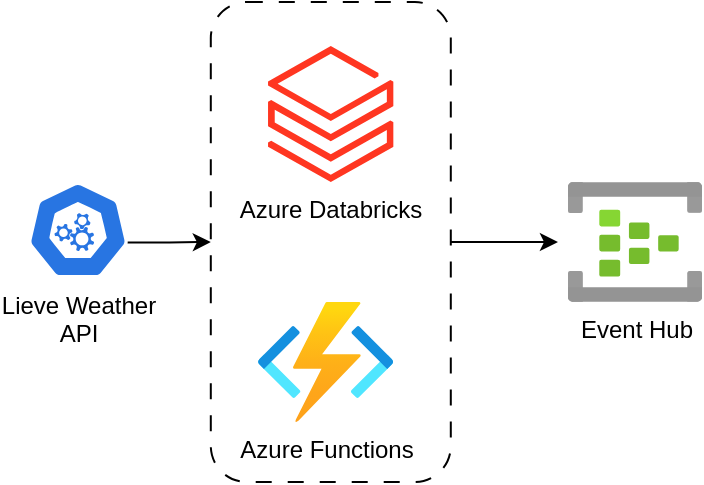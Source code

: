 <mxfile version="26.1.1">
  <diagram name="Page-1" id="1Oh61cCZO6bqg-hqBSBR">
    <mxGraphModel dx="954" dy="532" grid="1" gridSize="10" guides="1" tooltips="1" connect="1" arrows="1" fold="1" page="1" pageScale="1" pageWidth="827" pageHeight="1169" math="0" shadow="0">
      <root>
        <mxCell id="0" />
        <mxCell id="1" parent="0" />
        <mxCell id="g0qIa_D1leEmLkeFgXyi-4" value="" style="rounded=1;whiteSpace=wrap;html=1;dashed=1;dashPattern=8 8;" vertex="1" parent="1">
          <mxGeometry x="181.4" y="90" width="120" height="240" as="geometry" />
        </mxCell>
        <mxCell id="g0qIa_D1leEmLkeFgXyi-6" style="edgeStyle=orthogonalEdgeStyle;rounded=0;orthogonalLoop=1;jettySize=auto;html=1;exitX=0.995;exitY=0.63;exitDx=0;exitDy=0;exitPerimeter=0;entryX=0;entryY=0.5;entryDx=0;entryDy=0;" edge="1" parent="1" source="g0qIa_D1leEmLkeFgXyi-1" target="g0qIa_D1leEmLkeFgXyi-4">
          <mxGeometry relative="1" as="geometry" />
        </mxCell>
        <mxCell id="g0qIa_D1leEmLkeFgXyi-1" value="Lieve Weather&lt;div&gt;API&lt;/div&gt;" style="aspect=fixed;sketch=0;html=1;dashed=0;whitespace=wrap;verticalLabelPosition=bottom;verticalAlign=top;fillColor=#2875E2;strokeColor=#ffffff;points=[[0.005,0.63,0],[0.1,0.2,0],[0.9,0.2,0],[0.5,0,0],[0.995,0.63,0],[0.72,0.99,0],[0.5,1,0],[0.28,0.99,0]];shape=mxgraph.kubernetes.icon2;prIcon=api" vertex="1" parent="1">
          <mxGeometry x="90" y="180" width="50" height="48" as="geometry" />
        </mxCell>
        <mxCell id="g0qIa_D1leEmLkeFgXyi-2" value="Azure Databricks" style="image;aspect=fixed;html=1;points=[];align=center;fontSize=12;image=img/lib/azure2/analytics/Azure_Databricks.svg;" vertex="1" parent="1">
          <mxGeometry x="210" y="112" width="62.8" height="68" as="geometry" />
        </mxCell>
        <mxCell id="g0qIa_D1leEmLkeFgXyi-3" value="Azure Functions" style="image;aspect=fixed;html=1;points=[];align=center;fontSize=12;image=img/lib/azure2/compute/Function_Apps.svg;" vertex="1" parent="1">
          <mxGeometry x="204.8" y="240" width="68" height="60" as="geometry" />
        </mxCell>
        <mxCell id="g0qIa_D1leEmLkeFgXyi-5" value="Event Hub" style="image;aspect=fixed;html=1;points=[];align=center;fontSize=12;image=img/lib/azure2/analytics/Event_Hubs.svg;" vertex="1" parent="1">
          <mxGeometry x="360" y="180" width="67" height="60" as="geometry" />
        </mxCell>
        <mxCell id="g0qIa_D1leEmLkeFgXyi-7" style="edgeStyle=orthogonalEdgeStyle;rounded=0;orthogonalLoop=1;jettySize=auto;html=1;exitX=1;exitY=0.5;exitDx=0;exitDy=0;entryX=-0.075;entryY=0.5;entryDx=0;entryDy=0;entryPerimeter=0;" edge="1" parent="1" source="g0qIa_D1leEmLkeFgXyi-4" target="g0qIa_D1leEmLkeFgXyi-5">
          <mxGeometry relative="1" as="geometry" />
        </mxCell>
      </root>
    </mxGraphModel>
  </diagram>
</mxfile>
